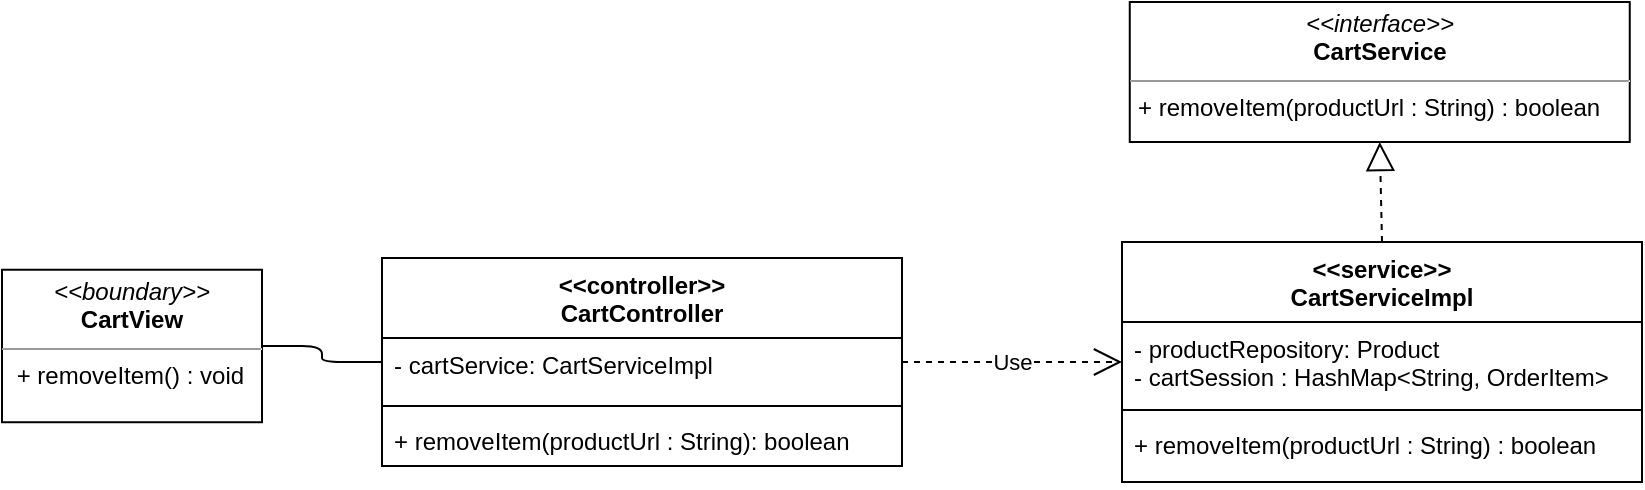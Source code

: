 <mxfile version="14.6.13" type="device"><diagram id="C5RBs43oDa-KdzZeNtuy" name="Page-1"><mxGraphModel dx="1108" dy="1594" grid="1" gridSize="10" guides="1" tooltips="1" connect="1" arrows="1" fold="1" page="1" pageScale="1" pageWidth="827" pageHeight="1169" math="0" shadow="0"><root><mxCell id="WIyWlLk6GJQsqaUBKTNV-0"/><mxCell id="WIyWlLk6GJQsqaUBKTNV-1" parent="WIyWlLk6GJQsqaUBKTNV-0"/><mxCell id="XG8xUyeFuRRpgrpH0XOZ-0" value="&lt;p style=&quot;margin: 0px ; margin-top: 4px ; text-align: center&quot;&gt;&lt;i&gt;&amp;lt;&amp;lt;boundary&amp;gt;&amp;gt;&lt;/i&gt;&lt;br&gt;&lt;b&gt;CartView&lt;/b&gt;&lt;/p&gt;&lt;hr size=&quot;1&quot;&gt;&lt;p style=&quot;margin: 0px ; margin-left: 4px&quot;&gt;&lt;span&gt;&amp;nbsp;+ removeItem() : void&lt;br&gt;&lt;/span&gt;&lt;/p&gt;" style="verticalAlign=top;align=left;overflow=fill;fontSize=12;fontFamily=Helvetica;html=1;" vertex="1" parent="WIyWlLk6GJQsqaUBKTNV-1"><mxGeometry x="190" y="83.87" width="130" height="76.25" as="geometry"/></mxCell><mxCell id="XG8xUyeFuRRpgrpH0XOZ-1" value="" style="endArrow=none;html=1;edgeStyle=orthogonalEdgeStyle;exitX=1;exitY=0.5;exitDx=0;exitDy=0;" edge="1" parent="WIyWlLk6GJQsqaUBKTNV-1" source="XG8xUyeFuRRpgrpH0XOZ-0" target="XG8xUyeFuRRpgrpH0XOZ-29"><mxGeometry relative="1" as="geometry"><mxPoint x="320" y="200" as="sourcePoint"/><mxPoint x="370" y="192.5" as="targetPoint"/></mxGeometry></mxCell><mxCell id="XG8xUyeFuRRpgrpH0XOZ-3" value="&lt;p style=&quot;margin: 0px ; margin-top: 4px ; text-align: center&quot;&gt;&lt;i&gt;&amp;lt;&amp;lt;interface&amp;gt;&amp;gt;&lt;/i&gt;&lt;br&gt;&lt;b&gt;CartService&lt;/b&gt;&lt;/p&gt;&lt;hr size=&quot;1&quot;&gt;&lt;p style=&quot;margin: 0px ; margin-left: 4px&quot;&gt;+ removeItem(productUrl : String) : boolean&lt;br&gt;&lt;/p&gt;" style="verticalAlign=top;align=left;overflow=fill;fontSize=12;fontFamily=Helvetica;html=1;" vertex="1" parent="WIyWlLk6GJQsqaUBKTNV-1"><mxGeometry x="753.88" y="-50" width="250" height="70" as="geometry"/></mxCell><mxCell id="XG8xUyeFuRRpgrpH0XOZ-25" value="&lt;&lt;service&gt;&gt;&#10;CartServiceImpl" style="swimlane;fontStyle=1;align=center;verticalAlign=top;childLayout=stackLayout;horizontal=1;startSize=40;horizontalStack=0;resizeParent=1;resizeParentMax=0;resizeLast=0;collapsible=1;marginBottom=0;" vertex="1" parent="WIyWlLk6GJQsqaUBKTNV-1"><mxGeometry x="750" y="70" width="260" height="120" as="geometry"/></mxCell><mxCell id="XG8xUyeFuRRpgrpH0XOZ-26" value="- productRepository: Product&#10;- cartSession : HashMap&lt;String, OrderItem&gt;" style="text;strokeColor=none;fillColor=none;align=left;verticalAlign=top;spacingLeft=4;spacingRight=4;overflow=hidden;rotatable=0;points=[[0,0.5],[1,0.5]];portConstraint=eastwest;" vertex="1" parent="XG8xUyeFuRRpgrpH0XOZ-25"><mxGeometry y="40" width="260" height="40" as="geometry"/></mxCell><mxCell id="XG8xUyeFuRRpgrpH0XOZ-27" value="" style="line;strokeWidth=1;fillColor=none;align=left;verticalAlign=middle;spacingTop=-1;spacingLeft=3;spacingRight=3;rotatable=0;labelPosition=right;points=[];portConstraint=eastwest;" vertex="1" parent="XG8xUyeFuRRpgrpH0XOZ-25"><mxGeometry y="80" width="260" height="8" as="geometry"/></mxCell><mxCell id="XG8xUyeFuRRpgrpH0XOZ-28" value="+ removeItem(productUrl : String) : boolean" style="text;strokeColor=none;fillColor=none;align=left;verticalAlign=top;spacingLeft=4;spacingRight=4;overflow=hidden;rotatable=0;points=[[0,0.5],[1,0.5]];portConstraint=eastwest;" vertex="1" parent="XG8xUyeFuRRpgrpH0XOZ-25"><mxGeometry y="88" width="260" height="32" as="geometry"/></mxCell><mxCell id="XG8xUyeFuRRpgrpH0XOZ-29" value="&lt;&lt;controller&gt;&gt;&#10;CartController" style="swimlane;fontStyle=1;align=center;verticalAlign=top;childLayout=stackLayout;horizontal=1;startSize=40;horizontalStack=0;resizeParent=1;resizeParentMax=0;resizeLast=0;collapsible=1;marginBottom=0;" vertex="1" parent="WIyWlLk6GJQsqaUBKTNV-1"><mxGeometry x="380" y="78" width="260" height="104" as="geometry"/></mxCell><mxCell id="XG8xUyeFuRRpgrpH0XOZ-30" value="- cartService: CartServiceImpl" style="text;strokeColor=none;fillColor=none;align=left;verticalAlign=top;spacingLeft=4;spacingRight=4;overflow=hidden;rotatable=0;points=[[0,0.5],[1,0.5]];portConstraint=eastwest;" vertex="1" parent="XG8xUyeFuRRpgrpH0XOZ-29"><mxGeometry y="40" width="260" height="30" as="geometry"/></mxCell><mxCell id="XG8xUyeFuRRpgrpH0XOZ-31" value="" style="line;strokeWidth=1;fillColor=none;align=left;verticalAlign=middle;spacingTop=-1;spacingLeft=3;spacingRight=3;rotatable=0;labelPosition=right;points=[];portConstraint=eastwest;" vertex="1" parent="XG8xUyeFuRRpgrpH0XOZ-29"><mxGeometry y="70" width="260" height="8" as="geometry"/></mxCell><mxCell id="XG8xUyeFuRRpgrpH0XOZ-32" value="+ removeItem(productUrl : String): boolean" style="text;strokeColor=none;fillColor=none;align=left;verticalAlign=top;spacingLeft=4;spacingRight=4;overflow=hidden;rotatable=0;points=[[0,0.5],[1,0.5]];portConstraint=eastwest;" vertex="1" parent="XG8xUyeFuRRpgrpH0XOZ-29"><mxGeometry y="78" width="260" height="26" as="geometry"/></mxCell><mxCell id="XG8xUyeFuRRpgrpH0XOZ-33" value="Use" style="endArrow=open;endSize=12;dashed=1;html=1;entryX=0;entryY=0.5;entryDx=0;entryDy=0;" edge="1" parent="WIyWlLk6GJQsqaUBKTNV-1" source="XG8xUyeFuRRpgrpH0XOZ-29" target="XG8xUyeFuRRpgrpH0XOZ-26"><mxGeometry width="160" relative="1" as="geometry"><mxPoint x="630" y="130" as="sourcePoint"/><mxPoint x="750" y="150" as="targetPoint"/></mxGeometry></mxCell><mxCell id="XG8xUyeFuRRpgrpH0XOZ-34" value="" style="endArrow=block;dashed=1;endFill=0;endSize=12;html=1;entryX=0.5;entryY=1;entryDx=0;entryDy=0;exitX=0.5;exitY=0;exitDx=0;exitDy=0;" edge="1" parent="WIyWlLk6GJQsqaUBKTNV-1" source="XG8xUyeFuRRpgrpH0XOZ-25" target="XG8xUyeFuRRpgrpH0XOZ-3"><mxGeometry width="160" relative="1" as="geometry"><mxPoint x="884" y="130" as="sourcePoint"/><mxPoint x="955" y="186.875" as="targetPoint"/></mxGeometry></mxCell></root></mxGraphModel></diagram></mxfile>